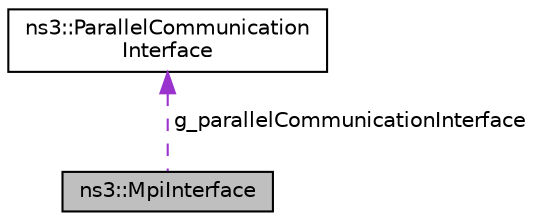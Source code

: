 digraph "ns3::MpiInterface"
{
 // LATEX_PDF_SIZE
  edge [fontname="Helvetica",fontsize="10",labelfontname="Helvetica",labelfontsize="10"];
  node [fontname="Helvetica",fontsize="10",shape=record];
  Node1 [label="ns3::MpiInterface",height=0.2,width=0.4,color="black", fillcolor="grey75", style="filled", fontcolor="black",tooltip="Singleton used to interface to the communications infrastructure when running NS3 in parallel."];
  Node2 -> Node1 [dir="back",color="darkorchid3",fontsize="10",style="dashed",label=" g_parallelCommunicationInterface" ,fontname="Helvetica"];
  Node2 [label="ns3::ParallelCommunication\lInterface",height=0.2,width=0.4,color="black", fillcolor="white", style="filled",URL="$classns3_1_1_parallel_communication_interface.html",tooltip="Pure virtual base class for the interface between ns-3 and the parallel communication layer being use..."];
}

